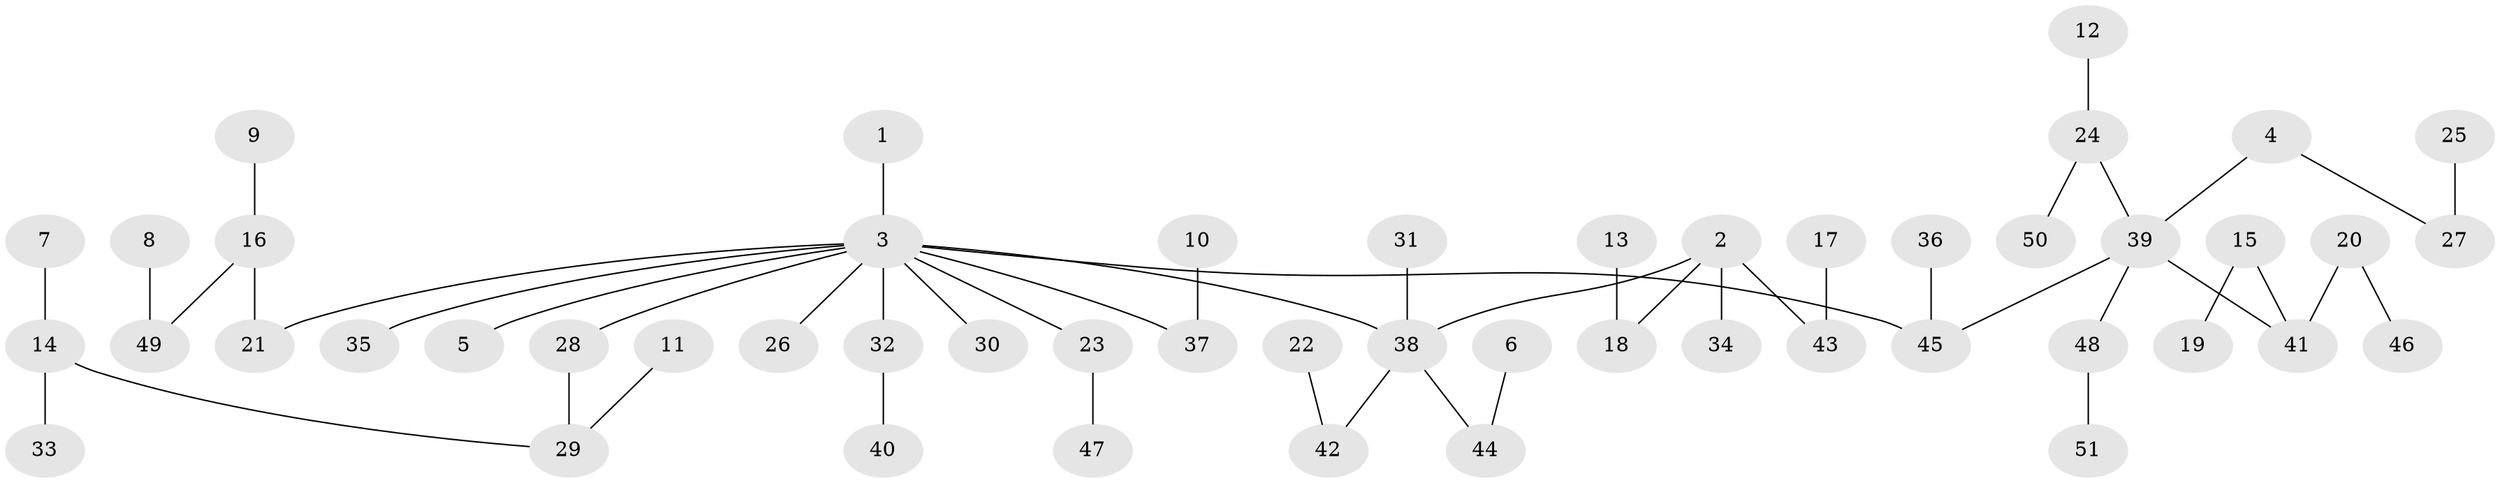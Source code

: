 // original degree distribution, {3: 0.16831683168316833, 7: 0.019801980198019802, 4: 0.0891089108910891, 2: 0.21782178217821782, 1: 0.49504950495049505, 5: 0.009900990099009901}
// Generated by graph-tools (version 1.1) at 2025/26/03/09/25 03:26:29]
// undirected, 51 vertices, 50 edges
graph export_dot {
graph [start="1"]
  node [color=gray90,style=filled];
  1;
  2;
  3;
  4;
  5;
  6;
  7;
  8;
  9;
  10;
  11;
  12;
  13;
  14;
  15;
  16;
  17;
  18;
  19;
  20;
  21;
  22;
  23;
  24;
  25;
  26;
  27;
  28;
  29;
  30;
  31;
  32;
  33;
  34;
  35;
  36;
  37;
  38;
  39;
  40;
  41;
  42;
  43;
  44;
  45;
  46;
  47;
  48;
  49;
  50;
  51;
  1 -- 3 [weight=1.0];
  2 -- 18 [weight=1.0];
  2 -- 34 [weight=1.0];
  2 -- 38 [weight=1.0];
  2 -- 43 [weight=1.0];
  3 -- 5 [weight=1.0];
  3 -- 21 [weight=1.0];
  3 -- 23 [weight=1.0];
  3 -- 26 [weight=1.0];
  3 -- 28 [weight=1.0];
  3 -- 30 [weight=1.0];
  3 -- 32 [weight=1.0];
  3 -- 35 [weight=1.0];
  3 -- 37 [weight=1.0];
  3 -- 38 [weight=1.0];
  3 -- 45 [weight=1.0];
  4 -- 27 [weight=1.0];
  4 -- 39 [weight=1.0];
  6 -- 44 [weight=1.0];
  7 -- 14 [weight=1.0];
  8 -- 49 [weight=1.0];
  9 -- 16 [weight=1.0];
  10 -- 37 [weight=1.0];
  11 -- 29 [weight=1.0];
  12 -- 24 [weight=1.0];
  13 -- 18 [weight=1.0];
  14 -- 29 [weight=1.0];
  14 -- 33 [weight=1.0];
  15 -- 19 [weight=1.0];
  15 -- 41 [weight=1.0];
  16 -- 21 [weight=1.0];
  16 -- 49 [weight=1.0];
  17 -- 43 [weight=1.0];
  20 -- 41 [weight=1.0];
  20 -- 46 [weight=1.0];
  22 -- 42 [weight=1.0];
  23 -- 47 [weight=1.0];
  24 -- 39 [weight=1.0];
  24 -- 50 [weight=1.0];
  25 -- 27 [weight=1.0];
  28 -- 29 [weight=1.0];
  31 -- 38 [weight=1.0];
  32 -- 40 [weight=1.0];
  36 -- 45 [weight=1.0];
  38 -- 42 [weight=1.0];
  38 -- 44 [weight=1.0];
  39 -- 41 [weight=1.0];
  39 -- 45 [weight=1.0];
  39 -- 48 [weight=1.0];
  48 -- 51 [weight=1.0];
}
